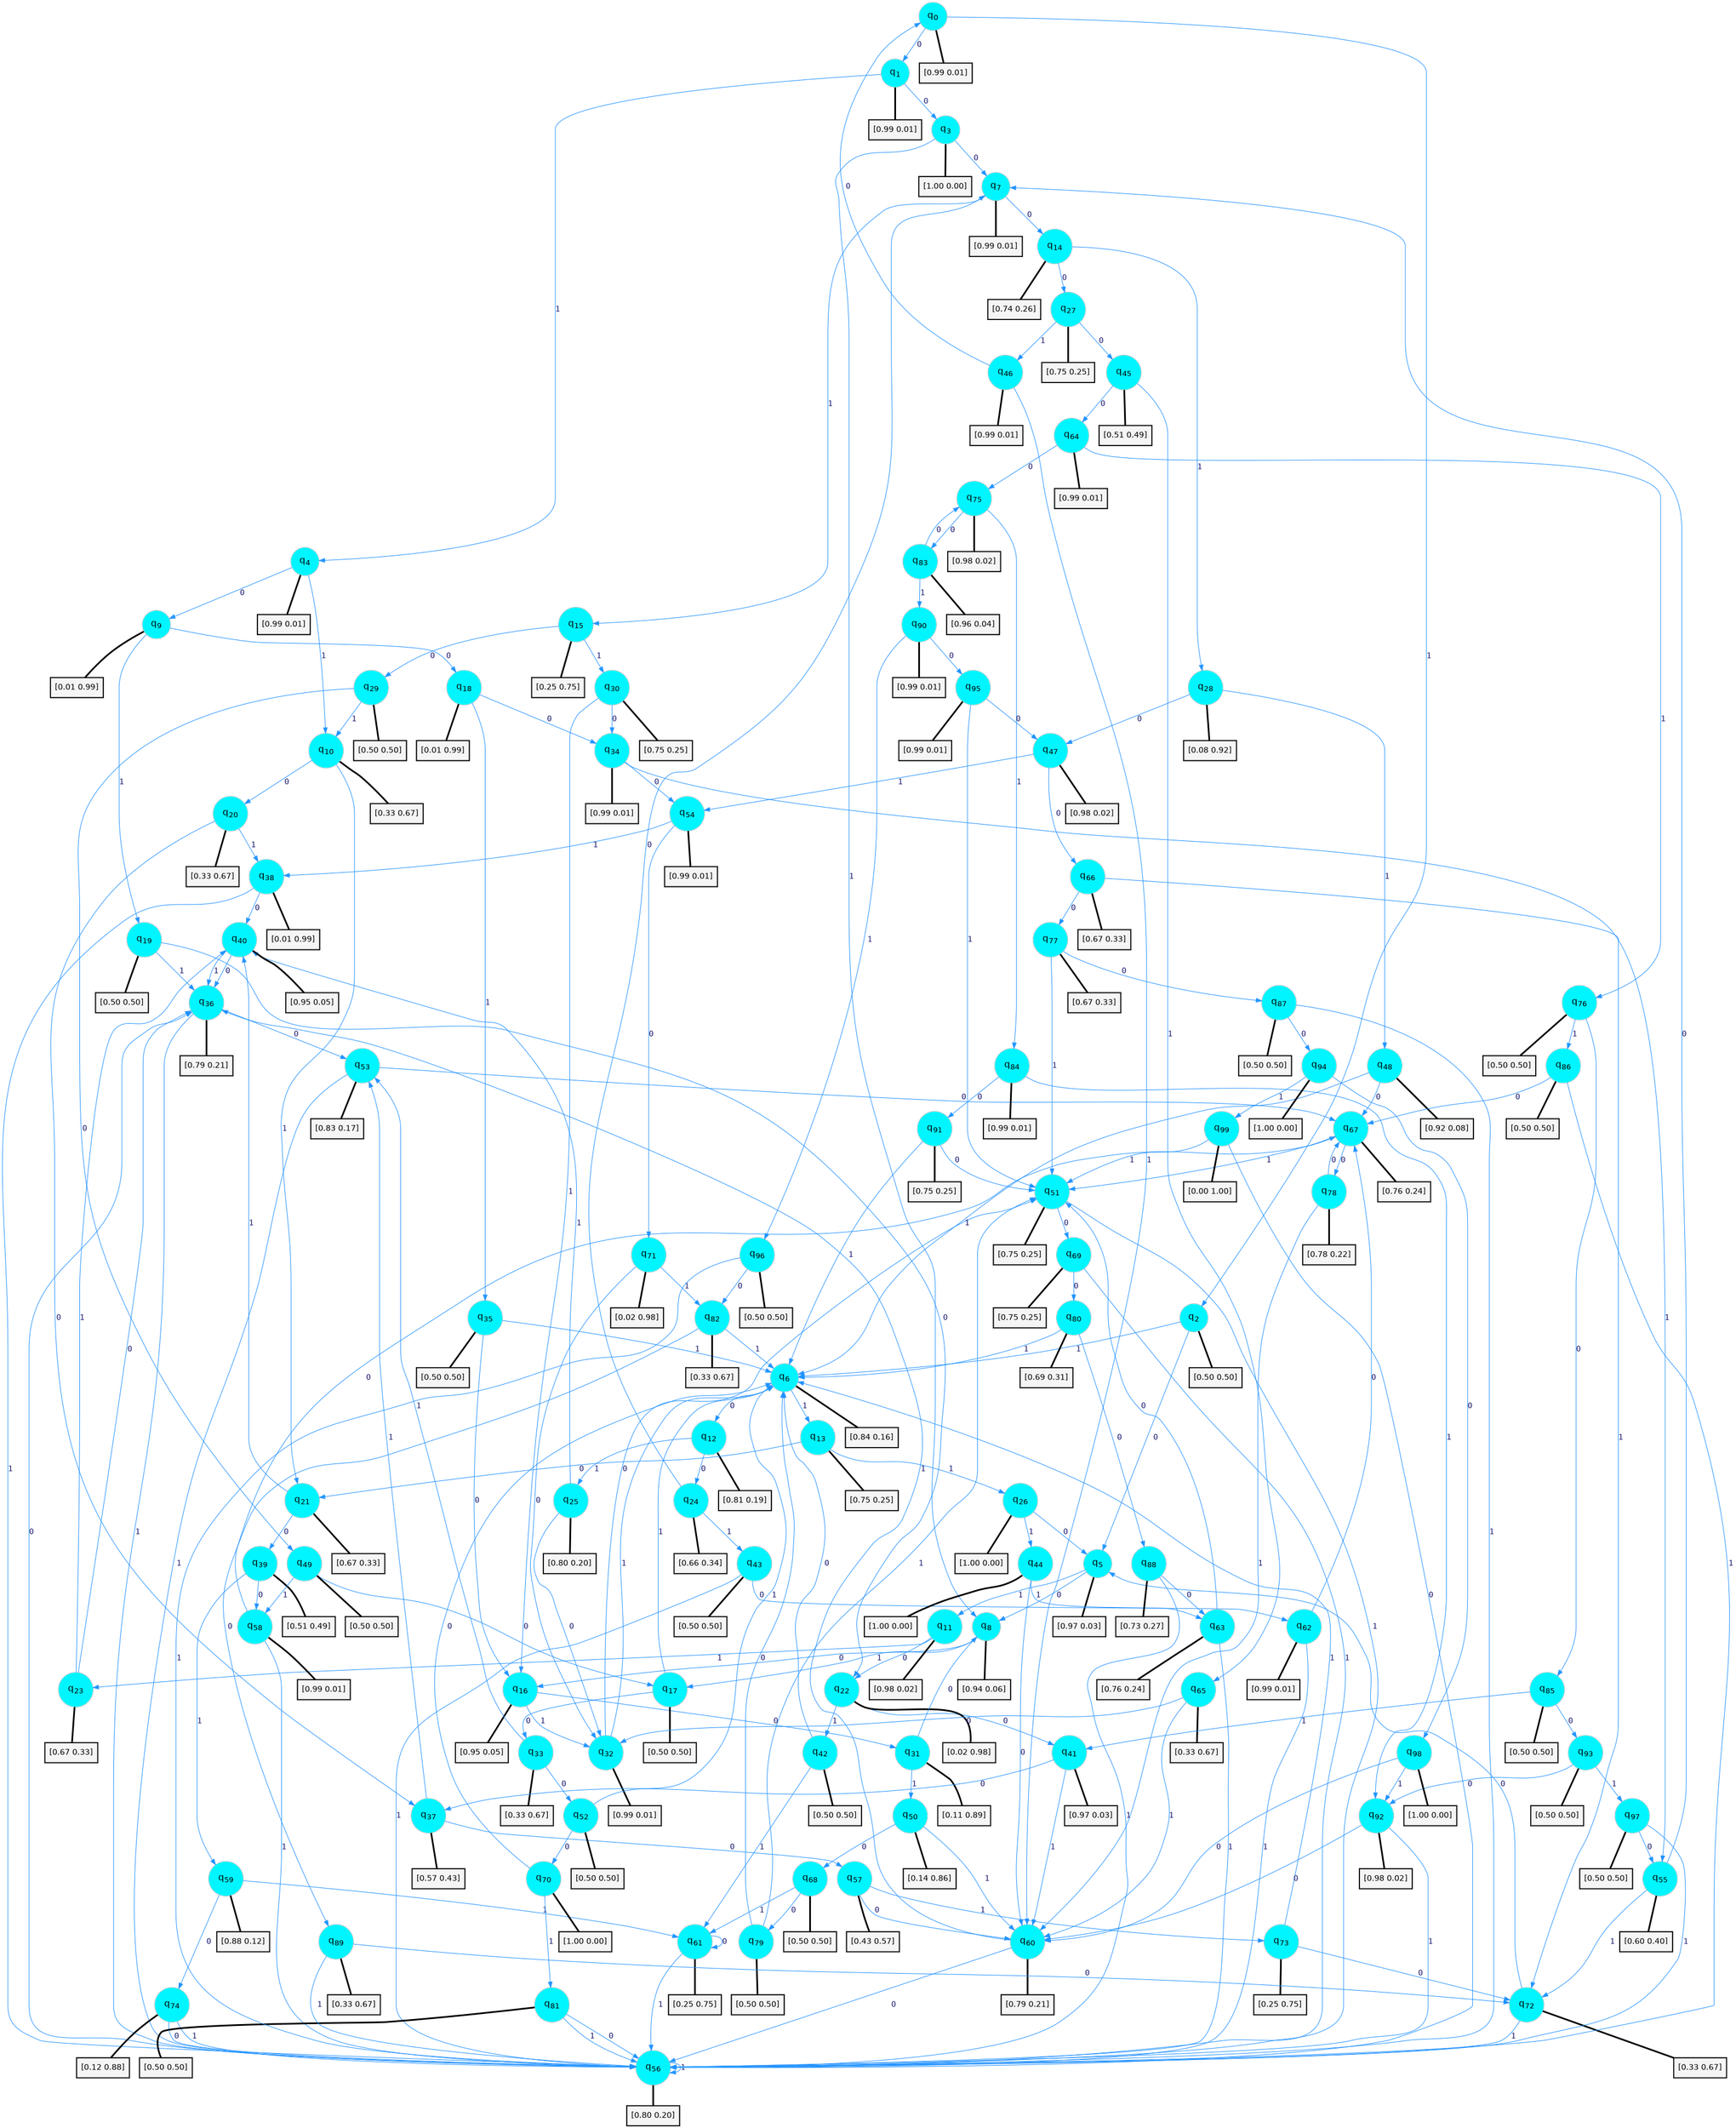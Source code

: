 digraph G {
graph [
bgcolor=transparent, dpi=300, rankdir=TD, size="40,25"];
node [
color=gray, fillcolor=turquoise1, fontcolor=black, fontname=Helvetica, fontsize=16, fontweight=bold, shape=circle, style=filled];
edge [
arrowsize=1, color=dodgerblue1, fontcolor=midnightblue, fontname=courier, fontweight=bold, penwidth=1, style=solid, weight=20];
0[label=<q<SUB>0</SUB>>];
1[label=<q<SUB>1</SUB>>];
2[label=<q<SUB>2</SUB>>];
3[label=<q<SUB>3</SUB>>];
4[label=<q<SUB>4</SUB>>];
5[label=<q<SUB>5</SUB>>];
6[label=<q<SUB>6</SUB>>];
7[label=<q<SUB>7</SUB>>];
8[label=<q<SUB>8</SUB>>];
9[label=<q<SUB>9</SUB>>];
10[label=<q<SUB>10</SUB>>];
11[label=<q<SUB>11</SUB>>];
12[label=<q<SUB>12</SUB>>];
13[label=<q<SUB>13</SUB>>];
14[label=<q<SUB>14</SUB>>];
15[label=<q<SUB>15</SUB>>];
16[label=<q<SUB>16</SUB>>];
17[label=<q<SUB>17</SUB>>];
18[label=<q<SUB>18</SUB>>];
19[label=<q<SUB>19</SUB>>];
20[label=<q<SUB>20</SUB>>];
21[label=<q<SUB>21</SUB>>];
22[label=<q<SUB>22</SUB>>];
23[label=<q<SUB>23</SUB>>];
24[label=<q<SUB>24</SUB>>];
25[label=<q<SUB>25</SUB>>];
26[label=<q<SUB>26</SUB>>];
27[label=<q<SUB>27</SUB>>];
28[label=<q<SUB>28</SUB>>];
29[label=<q<SUB>29</SUB>>];
30[label=<q<SUB>30</SUB>>];
31[label=<q<SUB>31</SUB>>];
32[label=<q<SUB>32</SUB>>];
33[label=<q<SUB>33</SUB>>];
34[label=<q<SUB>34</SUB>>];
35[label=<q<SUB>35</SUB>>];
36[label=<q<SUB>36</SUB>>];
37[label=<q<SUB>37</SUB>>];
38[label=<q<SUB>38</SUB>>];
39[label=<q<SUB>39</SUB>>];
40[label=<q<SUB>40</SUB>>];
41[label=<q<SUB>41</SUB>>];
42[label=<q<SUB>42</SUB>>];
43[label=<q<SUB>43</SUB>>];
44[label=<q<SUB>44</SUB>>];
45[label=<q<SUB>45</SUB>>];
46[label=<q<SUB>46</SUB>>];
47[label=<q<SUB>47</SUB>>];
48[label=<q<SUB>48</SUB>>];
49[label=<q<SUB>49</SUB>>];
50[label=<q<SUB>50</SUB>>];
51[label=<q<SUB>51</SUB>>];
52[label=<q<SUB>52</SUB>>];
53[label=<q<SUB>53</SUB>>];
54[label=<q<SUB>54</SUB>>];
55[label=<q<SUB>55</SUB>>];
56[label=<q<SUB>56</SUB>>];
57[label=<q<SUB>57</SUB>>];
58[label=<q<SUB>58</SUB>>];
59[label=<q<SUB>59</SUB>>];
60[label=<q<SUB>60</SUB>>];
61[label=<q<SUB>61</SUB>>];
62[label=<q<SUB>62</SUB>>];
63[label=<q<SUB>63</SUB>>];
64[label=<q<SUB>64</SUB>>];
65[label=<q<SUB>65</SUB>>];
66[label=<q<SUB>66</SUB>>];
67[label=<q<SUB>67</SUB>>];
68[label=<q<SUB>68</SUB>>];
69[label=<q<SUB>69</SUB>>];
70[label=<q<SUB>70</SUB>>];
71[label=<q<SUB>71</SUB>>];
72[label=<q<SUB>72</SUB>>];
73[label=<q<SUB>73</SUB>>];
74[label=<q<SUB>74</SUB>>];
75[label=<q<SUB>75</SUB>>];
76[label=<q<SUB>76</SUB>>];
77[label=<q<SUB>77</SUB>>];
78[label=<q<SUB>78</SUB>>];
79[label=<q<SUB>79</SUB>>];
80[label=<q<SUB>80</SUB>>];
81[label=<q<SUB>81</SUB>>];
82[label=<q<SUB>82</SUB>>];
83[label=<q<SUB>83</SUB>>];
84[label=<q<SUB>84</SUB>>];
85[label=<q<SUB>85</SUB>>];
86[label=<q<SUB>86</SUB>>];
87[label=<q<SUB>87</SUB>>];
88[label=<q<SUB>88</SUB>>];
89[label=<q<SUB>89</SUB>>];
90[label=<q<SUB>90</SUB>>];
91[label=<q<SUB>91</SUB>>];
92[label=<q<SUB>92</SUB>>];
93[label=<q<SUB>93</SUB>>];
94[label=<q<SUB>94</SUB>>];
95[label=<q<SUB>95</SUB>>];
96[label=<q<SUB>96</SUB>>];
97[label=<q<SUB>97</SUB>>];
98[label=<q<SUB>98</SUB>>];
99[label=<q<SUB>99</SUB>>];
100[label="[0.99 0.01]", shape=box,fontcolor=black, fontname=Helvetica, fontsize=14, penwidth=2, fillcolor=whitesmoke,color=black];
101[label="[0.99 0.01]", shape=box,fontcolor=black, fontname=Helvetica, fontsize=14, penwidth=2, fillcolor=whitesmoke,color=black];
102[label="[0.50 0.50]", shape=box,fontcolor=black, fontname=Helvetica, fontsize=14, penwidth=2, fillcolor=whitesmoke,color=black];
103[label="[1.00 0.00]", shape=box,fontcolor=black, fontname=Helvetica, fontsize=14, penwidth=2, fillcolor=whitesmoke,color=black];
104[label="[0.99 0.01]", shape=box,fontcolor=black, fontname=Helvetica, fontsize=14, penwidth=2, fillcolor=whitesmoke,color=black];
105[label="[0.97 0.03]", shape=box,fontcolor=black, fontname=Helvetica, fontsize=14, penwidth=2, fillcolor=whitesmoke,color=black];
106[label="[0.84 0.16]", shape=box,fontcolor=black, fontname=Helvetica, fontsize=14, penwidth=2, fillcolor=whitesmoke,color=black];
107[label="[0.99 0.01]", shape=box,fontcolor=black, fontname=Helvetica, fontsize=14, penwidth=2, fillcolor=whitesmoke,color=black];
108[label="[0.94 0.06]", shape=box,fontcolor=black, fontname=Helvetica, fontsize=14, penwidth=2, fillcolor=whitesmoke,color=black];
109[label="[0.01 0.99]", shape=box,fontcolor=black, fontname=Helvetica, fontsize=14, penwidth=2, fillcolor=whitesmoke,color=black];
110[label="[0.33 0.67]", shape=box,fontcolor=black, fontname=Helvetica, fontsize=14, penwidth=2, fillcolor=whitesmoke,color=black];
111[label="[0.98 0.02]", shape=box,fontcolor=black, fontname=Helvetica, fontsize=14, penwidth=2, fillcolor=whitesmoke,color=black];
112[label="[0.81 0.19]", shape=box,fontcolor=black, fontname=Helvetica, fontsize=14, penwidth=2, fillcolor=whitesmoke,color=black];
113[label="[0.75 0.25]", shape=box,fontcolor=black, fontname=Helvetica, fontsize=14, penwidth=2, fillcolor=whitesmoke,color=black];
114[label="[0.74 0.26]", shape=box,fontcolor=black, fontname=Helvetica, fontsize=14, penwidth=2, fillcolor=whitesmoke,color=black];
115[label="[0.25 0.75]", shape=box,fontcolor=black, fontname=Helvetica, fontsize=14, penwidth=2, fillcolor=whitesmoke,color=black];
116[label="[0.95 0.05]", shape=box,fontcolor=black, fontname=Helvetica, fontsize=14, penwidth=2, fillcolor=whitesmoke,color=black];
117[label="[0.50 0.50]", shape=box,fontcolor=black, fontname=Helvetica, fontsize=14, penwidth=2, fillcolor=whitesmoke,color=black];
118[label="[0.01 0.99]", shape=box,fontcolor=black, fontname=Helvetica, fontsize=14, penwidth=2, fillcolor=whitesmoke,color=black];
119[label="[0.50 0.50]", shape=box,fontcolor=black, fontname=Helvetica, fontsize=14, penwidth=2, fillcolor=whitesmoke,color=black];
120[label="[0.33 0.67]", shape=box,fontcolor=black, fontname=Helvetica, fontsize=14, penwidth=2, fillcolor=whitesmoke,color=black];
121[label="[0.67 0.33]", shape=box,fontcolor=black, fontname=Helvetica, fontsize=14, penwidth=2, fillcolor=whitesmoke,color=black];
122[label="[0.02 0.98]", shape=box,fontcolor=black, fontname=Helvetica, fontsize=14, penwidth=2, fillcolor=whitesmoke,color=black];
123[label="[0.67 0.33]", shape=box,fontcolor=black, fontname=Helvetica, fontsize=14, penwidth=2, fillcolor=whitesmoke,color=black];
124[label="[0.66 0.34]", shape=box,fontcolor=black, fontname=Helvetica, fontsize=14, penwidth=2, fillcolor=whitesmoke,color=black];
125[label="[0.80 0.20]", shape=box,fontcolor=black, fontname=Helvetica, fontsize=14, penwidth=2, fillcolor=whitesmoke,color=black];
126[label="[1.00 0.00]", shape=box,fontcolor=black, fontname=Helvetica, fontsize=14, penwidth=2, fillcolor=whitesmoke,color=black];
127[label="[0.75 0.25]", shape=box,fontcolor=black, fontname=Helvetica, fontsize=14, penwidth=2, fillcolor=whitesmoke,color=black];
128[label="[0.08 0.92]", shape=box,fontcolor=black, fontname=Helvetica, fontsize=14, penwidth=2, fillcolor=whitesmoke,color=black];
129[label="[0.50 0.50]", shape=box,fontcolor=black, fontname=Helvetica, fontsize=14, penwidth=2, fillcolor=whitesmoke,color=black];
130[label="[0.75 0.25]", shape=box,fontcolor=black, fontname=Helvetica, fontsize=14, penwidth=2, fillcolor=whitesmoke,color=black];
131[label="[0.11 0.89]", shape=box,fontcolor=black, fontname=Helvetica, fontsize=14, penwidth=2, fillcolor=whitesmoke,color=black];
132[label="[0.99 0.01]", shape=box,fontcolor=black, fontname=Helvetica, fontsize=14, penwidth=2, fillcolor=whitesmoke,color=black];
133[label="[0.33 0.67]", shape=box,fontcolor=black, fontname=Helvetica, fontsize=14, penwidth=2, fillcolor=whitesmoke,color=black];
134[label="[0.99 0.01]", shape=box,fontcolor=black, fontname=Helvetica, fontsize=14, penwidth=2, fillcolor=whitesmoke,color=black];
135[label="[0.50 0.50]", shape=box,fontcolor=black, fontname=Helvetica, fontsize=14, penwidth=2, fillcolor=whitesmoke,color=black];
136[label="[0.79 0.21]", shape=box,fontcolor=black, fontname=Helvetica, fontsize=14, penwidth=2, fillcolor=whitesmoke,color=black];
137[label="[0.57 0.43]", shape=box,fontcolor=black, fontname=Helvetica, fontsize=14, penwidth=2, fillcolor=whitesmoke,color=black];
138[label="[0.01 0.99]", shape=box,fontcolor=black, fontname=Helvetica, fontsize=14, penwidth=2, fillcolor=whitesmoke,color=black];
139[label="[0.51 0.49]", shape=box,fontcolor=black, fontname=Helvetica, fontsize=14, penwidth=2, fillcolor=whitesmoke,color=black];
140[label="[0.95 0.05]", shape=box,fontcolor=black, fontname=Helvetica, fontsize=14, penwidth=2, fillcolor=whitesmoke,color=black];
141[label="[0.97 0.03]", shape=box,fontcolor=black, fontname=Helvetica, fontsize=14, penwidth=2, fillcolor=whitesmoke,color=black];
142[label="[0.50 0.50]", shape=box,fontcolor=black, fontname=Helvetica, fontsize=14, penwidth=2, fillcolor=whitesmoke,color=black];
143[label="[0.50 0.50]", shape=box,fontcolor=black, fontname=Helvetica, fontsize=14, penwidth=2, fillcolor=whitesmoke,color=black];
144[label="[1.00 0.00]", shape=box,fontcolor=black, fontname=Helvetica, fontsize=14, penwidth=2, fillcolor=whitesmoke,color=black];
145[label="[0.51 0.49]", shape=box,fontcolor=black, fontname=Helvetica, fontsize=14, penwidth=2, fillcolor=whitesmoke,color=black];
146[label="[0.99 0.01]", shape=box,fontcolor=black, fontname=Helvetica, fontsize=14, penwidth=2, fillcolor=whitesmoke,color=black];
147[label="[0.98 0.02]", shape=box,fontcolor=black, fontname=Helvetica, fontsize=14, penwidth=2, fillcolor=whitesmoke,color=black];
148[label="[0.92 0.08]", shape=box,fontcolor=black, fontname=Helvetica, fontsize=14, penwidth=2, fillcolor=whitesmoke,color=black];
149[label="[0.50 0.50]", shape=box,fontcolor=black, fontname=Helvetica, fontsize=14, penwidth=2, fillcolor=whitesmoke,color=black];
150[label="[0.14 0.86]", shape=box,fontcolor=black, fontname=Helvetica, fontsize=14, penwidth=2, fillcolor=whitesmoke,color=black];
151[label="[0.75 0.25]", shape=box,fontcolor=black, fontname=Helvetica, fontsize=14, penwidth=2, fillcolor=whitesmoke,color=black];
152[label="[0.50 0.50]", shape=box,fontcolor=black, fontname=Helvetica, fontsize=14, penwidth=2, fillcolor=whitesmoke,color=black];
153[label="[0.83 0.17]", shape=box,fontcolor=black, fontname=Helvetica, fontsize=14, penwidth=2, fillcolor=whitesmoke,color=black];
154[label="[0.99 0.01]", shape=box,fontcolor=black, fontname=Helvetica, fontsize=14, penwidth=2, fillcolor=whitesmoke,color=black];
155[label="[0.60 0.40]", shape=box,fontcolor=black, fontname=Helvetica, fontsize=14, penwidth=2, fillcolor=whitesmoke,color=black];
156[label="[0.80 0.20]", shape=box,fontcolor=black, fontname=Helvetica, fontsize=14, penwidth=2, fillcolor=whitesmoke,color=black];
157[label="[0.43 0.57]", shape=box,fontcolor=black, fontname=Helvetica, fontsize=14, penwidth=2, fillcolor=whitesmoke,color=black];
158[label="[0.99 0.01]", shape=box,fontcolor=black, fontname=Helvetica, fontsize=14, penwidth=2, fillcolor=whitesmoke,color=black];
159[label="[0.88 0.12]", shape=box,fontcolor=black, fontname=Helvetica, fontsize=14, penwidth=2, fillcolor=whitesmoke,color=black];
160[label="[0.79 0.21]", shape=box,fontcolor=black, fontname=Helvetica, fontsize=14, penwidth=2, fillcolor=whitesmoke,color=black];
161[label="[0.25 0.75]", shape=box,fontcolor=black, fontname=Helvetica, fontsize=14, penwidth=2, fillcolor=whitesmoke,color=black];
162[label="[0.99 0.01]", shape=box,fontcolor=black, fontname=Helvetica, fontsize=14, penwidth=2, fillcolor=whitesmoke,color=black];
163[label="[0.76 0.24]", shape=box,fontcolor=black, fontname=Helvetica, fontsize=14, penwidth=2, fillcolor=whitesmoke,color=black];
164[label="[0.99 0.01]", shape=box,fontcolor=black, fontname=Helvetica, fontsize=14, penwidth=2, fillcolor=whitesmoke,color=black];
165[label="[0.33 0.67]", shape=box,fontcolor=black, fontname=Helvetica, fontsize=14, penwidth=2, fillcolor=whitesmoke,color=black];
166[label="[0.67 0.33]", shape=box,fontcolor=black, fontname=Helvetica, fontsize=14, penwidth=2, fillcolor=whitesmoke,color=black];
167[label="[0.76 0.24]", shape=box,fontcolor=black, fontname=Helvetica, fontsize=14, penwidth=2, fillcolor=whitesmoke,color=black];
168[label="[0.50 0.50]", shape=box,fontcolor=black, fontname=Helvetica, fontsize=14, penwidth=2, fillcolor=whitesmoke,color=black];
169[label="[0.75 0.25]", shape=box,fontcolor=black, fontname=Helvetica, fontsize=14, penwidth=2, fillcolor=whitesmoke,color=black];
170[label="[1.00 0.00]", shape=box,fontcolor=black, fontname=Helvetica, fontsize=14, penwidth=2, fillcolor=whitesmoke,color=black];
171[label="[0.02 0.98]", shape=box,fontcolor=black, fontname=Helvetica, fontsize=14, penwidth=2, fillcolor=whitesmoke,color=black];
172[label="[0.33 0.67]", shape=box,fontcolor=black, fontname=Helvetica, fontsize=14, penwidth=2, fillcolor=whitesmoke,color=black];
173[label="[0.25 0.75]", shape=box,fontcolor=black, fontname=Helvetica, fontsize=14, penwidth=2, fillcolor=whitesmoke,color=black];
174[label="[0.12 0.88]", shape=box,fontcolor=black, fontname=Helvetica, fontsize=14, penwidth=2, fillcolor=whitesmoke,color=black];
175[label="[0.98 0.02]", shape=box,fontcolor=black, fontname=Helvetica, fontsize=14, penwidth=2, fillcolor=whitesmoke,color=black];
176[label="[0.50 0.50]", shape=box,fontcolor=black, fontname=Helvetica, fontsize=14, penwidth=2, fillcolor=whitesmoke,color=black];
177[label="[0.67 0.33]", shape=box,fontcolor=black, fontname=Helvetica, fontsize=14, penwidth=2, fillcolor=whitesmoke,color=black];
178[label="[0.78 0.22]", shape=box,fontcolor=black, fontname=Helvetica, fontsize=14, penwidth=2, fillcolor=whitesmoke,color=black];
179[label="[0.50 0.50]", shape=box,fontcolor=black, fontname=Helvetica, fontsize=14, penwidth=2, fillcolor=whitesmoke,color=black];
180[label="[0.69 0.31]", shape=box,fontcolor=black, fontname=Helvetica, fontsize=14, penwidth=2, fillcolor=whitesmoke,color=black];
181[label="[0.50 0.50]", shape=box,fontcolor=black, fontname=Helvetica, fontsize=14, penwidth=2, fillcolor=whitesmoke,color=black];
182[label="[0.33 0.67]", shape=box,fontcolor=black, fontname=Helvetica, fontsize=14, penwidth=2, fillcolor=whitesmoke,color=black];
183[label="[0.96 0.04]", shape=box,fontcolor=black, fontname=Helvetica, fontsize=14, penwidth=2, fillcolor=whitesmoke,color=black];
184[label="[0.99 0.01]", shape=box,fontcolor=black, fontname=Helvetica, fontsize=14, penwidth=2, fillcolor=whitesmoke,color=black];
185[label="[0.50 0.50]", shape=box,fontcolor=black, fontname=Helvetica, fontsize=14, penwidth=2, fillcolor=whitesmoke,color=black];
186[label="[0.50 0.50]", shape=box,fontcolor=black, fontname=Helvetica, fontsize=14, penwidth=2, fillcolor=whitesmoke,color=black];
187[label="[0.50 0.50]", shape=box,fontcolor=black, fontname=Helvetica, fontsize=14, penwidth=2, fillcolor=whitesmoke,color=black];
188[label="[0.73 0.27]", shape=box,fontcolor=black, fontname=Helvetica, fontsize=14, penwidth=2, fillcolor=whitesmoke,color=black];
189[label="[0.33 0.67]", shape=box,fontcolor=black, fontname=Helvetica, fontsize=14, penwidth=2, fillcolor=whitesmoke,color=black];
190[label="[0.99 0.01]", shape=box,fontcolor=black, fontname=Helvetica, fontsize=14, penwidth=2, fillcolor=whitesmoke,color=black];
191[label="[0.75 0.25]", shape=box,fontcolor=black, fontname=Helvetica, fontsize=14, penwidth=2, fillcolor=whitesmoke,color=black];
192[label="[0.98 0.02]", shape=box,fontcolor=black, fontname=Helvetica, fontsize=14, penwidth=2, fillcolor=whitesmoke,color=black];
193[label="[0.50 0.50]", shape=box,fontcolor=black, fontname=Helvetica, fontsize=14, penwidth=2, fillcolor=whitesmoke,color=black];
194[label="[1.00 0.00]", shape=box,fontcolor=black, fontname=Helvetica, fontsize=14, penwidth=2, fillcolor=whitesmoke,color=black];
195[label="[0.99 0.01]", shape=box,fontcolor=black, fontname=Helvetica, fontsize=14, penwidth=2, fillcolor=whitesmoke,color=black];
196[label="[0.50 0.50]", shape=box,fontcolor=black, fontname=Helvetica, fontsize=14, penwidth=2, fillcolor=whitesmoke,color=black];
197[label="[0.50 0.50]", shape=box,fontcolor=black, fontname=Helvetica, fontsize=14, penwidth=2, fillcolor=whitesmoke,color=black];
198[label="[1.00 0.00]", shape=box,fontcolor=black, fontname=Helvetica, fontsize=14, penwidth=2, fillcolor=whitesmoke,color=black];
199[label="[0.00 1.00]", shape=box,fontcolor=black, fontname=Helvetica, fontsize=14, penwidth=2, fillcolor=whitesmoke,color=black];
0->1 [label=0];
0->2 [label=1];
0->100 [arrowhead=none, penwidth=3,color=black];
1->3 [label=0];
1->4 [label=1];
1->101 [arrowhead=none, penwidth=3,color=black];
2->5 [label=0];
2->6 [label=1];
2->102 [arrowhead=none, penwidth=3,color=black];
3->7 [label=0];
3->8 [label=1];
3->103 [arrowhead=none, penwidth=3,color=black];
4->9 [label=0];
4->10 [label=1];
4->104 [arrowhead=none, penwidth=3,color=black];
5->8 [label=0];
5->11 [label=1];
5->105 [arrowhead=none, penwidth=3,color=black];
6->12 [label=0];
6->13 [label=1];
6->106 [arrowhead=none, penwidth=3,color=black];
7->14 [label=0];
7->15 [label=1];
7->107 [arrowhead=none, penwidth=3,color=black];
8->16 [label=0];
8->17 [label=1];
8->108 [arrowhead=none, penwidth=3,color=black];
9->18 [label=0];
9->19 [label=1];
9->109 [arrowhead=none, penwidth=3,color=black];
10->20 [label=0];
10->21 [label=1];
10->110 [arrowhead=none, penwidth=3,color=black];
11->22 [label=0];
11->23 [label=1];
11->111 [arrowhead=none, penwidth=3,color=black];
12->24 [label=0];
12->25 [label=1];
12->112 [arrowhead=none, penwidth=3,color=black];
13->21 [label=0];
13->26 [label=1];
13->113 [arrowhead=none, penwidth=3,color=black];
14->27 [label=0];
14->28 [label=1];
14->114 [arrowhead=none, penwidth=3,color=black];
15->29 [label=0];
15->30 [label=1];
15->115 [arrowhead=none, penwidth=3,color=black];
16->31 [label=0];
16->32 [label=1];
16->116 [arrowhead=none, penwidth=3,color=black];
17->33 [label=0];
17->6 [label=1];
17->117 [arrowhead=none, penwidth=3,color=black];
18->34 [label=0];
18->35 [label=1];
18->118 [arrowhead=none, penwidth=3,color=black];
19->22 [label=0];
19->36 [label=1];
19->119 [arrowhead=none, penwidth=3,color=black];
20->37 [label=0];
20->38 [label=1];
20->120 [arrowhead=none, penwidth=3,color=black];
21->39 [label=0];
21->40 [label=1];
21->121 [arrowhead=none, penwidth=3,color=black];
22->41 [label=0];
22->42 [label=1];
22->122 [arrowhead=none, penwidth=3,color=black];
23->36 [label=0];
23->40 [label=1];
23->123 [arrowhead=none, penwidth=3,color=black];
24->7 [label=0];
24->43 [label=1];
24->124 [arrowhead=none, penwidth=3,color=black];
25->32 [label=0];
25->40 [label=1];
25->125 [arrowhead=none, penwidth=3,color=black];
26->5 [label=0];
26->44 [label=1];
26->126 [arrowhead=none, penwidth=3,color=black];
27->45 [label=0];
27->46 [label=1];
27->127 [arrowhead=none, penwidth=3,color=black];
28->47 [label=0];
28->48 [label=1];
28->128 [arrowhead=none, penwidth=3,color=black];
29->49 [label=0];
29->10 [label=1];
29->129 [arrowhead=none, penwidth=3,color=black];
30->34 [label=0];
30->16 [label=1];
30->130 [arrowhead=none, penwidth=3,color=black];
31->8 [label=0];
31->50 [label=1];
31->131 [arrowhead=none, penwidth=3,color=black];
32->51 [label=0];
32->6 [label=1];
32->132 [arrowhead=none, penwidth=3,color=black];
33->52 [label=0];
33->53 [label=1];
33->133 [arrowhead=none, penwidth=3,color=black];
34->54 [label=0];
34->55 [label=1];
34->134 [arrowhead=none, penwidth=3,color=black];
35->16 [label=0];
35->6 [label=1];
35->135 [arrowhead=none, penwidth=3,color=black];
36->53 [label=0];
36->56 [label=1];
36->136 [arrowhead=none, penwidth=3,color=black];
37->57 [label=0];
37->53 [label=1];
37->137 [arrowhead=none, penwidth=3,color=black];
38->40 [label=0];
38->56 [label=1];
38->138 [arrowhead=none, penwidth=3,color=black];
39->58 [label=0];
39->59 [label=1];
39->139 [arrowhead=none, penwidth=3,color=black];
40->36 [label=0];
40->36 [label=1];
40->140 [arrowhead=none, penwidth=3,color=black];
41->37 [label=0];
41->60 [label=1];
41->141 [arrowhead=none, penwidth=3,color=black];
42->6 [label=0];
42->61 [label=1];
42->142 [arrowhead=none, penwidth=3,color=black];
43->62 [label=0];
43->56 [label=1];
43->143 [arrowhead=none, penwidth=3,color=black];
44->60 [label=0];
44->63 [label=1];
44->144 [arrowhead=none, penwidth=3,color=black];
45->64 [label=0];
45->65 [label=1];
45->145 [arrowhead=none, penwidth=3,color=black];
46->0 [label=0];
46->60 [label=1];
46->146 [arrowhead=none, penwidth=3,color=black];
47->66 [label=0];
47->54 [label=1];
47->147 [arrowhead=none, penwidth=3,color=black];
48->67 [label=0];
48->6 [label=1];
48->148 [arrowhead=none, penwidth=3,color=black];
49->17 [label=0];
49->58 [label=1];
49->149 [arrowhead=none, penwidth=3,color=black];
50->68 [label=0];
50->60 [label=1];
50->150 [arrowhead=none, penwidth=3,color=black];
51->69 [label=0];
51->56 [label=1];
51->151 [arrowhead=none, penwidth=3,color=black];
52->70 [label=0];
52->6 [label=1];
52->152 [arrowhead=none, penwidth=3,color=black];
53->67 [label=0];
53->56 [label=1];
53->153 [arrowhead=none, penwidth=3,color=black];
54->71 [label=0];
54->38 [label=1];
54->154 [arrowhead=none, penwidth=3,color=black];
55->7 [label=0];
55->72 [label=1];
55->155 [arrowhead=none, penwidth=3,color=black];
56->36 [label=0];
56->56 [label=1];
56->156 [arrowhead=none, penwidth=3,color=black];
57->60 [label=0];
57->73 [label=1];
57->157 [arrowhead=none, penwidth=3,color=black];
58->67 [label=0];
58->56 [label=1];
58->158 [arrowhead=none, penwidth=3,color=black];
59->74 [label=0];
59->61 [label=1];
59->159 [arrowhead=none, penwidth=3,color=black];
60->56 [label=0];
60->36 [label=1];
60->160 [arrowhead=none, penwidth=3,color=black];
61->61 [label=0];
61->56 [label=1];
61->161 [arrowhead=none, penwidth=3,color=black];
62->67 [label=0];
62->56 [label=1];
62->162 [arrowhead=none, penwidth=3,color=black];
63->51 [label=0];
63->56 [label=1];
63->163 [arrowhead=none, penwidth=3,color=black];
64->75 [label=0];
64->76 [label=1];
64->164 [arrowhead=none, penwidth=3,color=black];
65->32 [label=0];
65->60 [label=1];
65->165 [arrowhead=none, penwidth=3,color=black];
66->77 [label=0];
66->72 [label=1];
66->166 [arrowhead=none, penwidth=3,color=black];
67->78 [label=0];
67->51 [label=1];
67->167 [arrowhead=none, penwidth=3,color=black];
68->79 [label=0];
68->61 [label=1];
68->168 [arrowhead=none, penwidth=3,color=black];
69->80 [label=0];
69->56 [label=1];
69->169 [arrowhead=none, penwidth=3,color=black];
70->6 [label=0];
70->81 [label=1];
70->170 [arrowhead=none, penwidth=3,color=black];
71->32 [label=0];
71->82 [label=1];
71->171 [arrowhead=none, penwidth=3,color=black];
72->5 [label=0];
72->56 [label=1];
72->172 [arrowhead=none, penwidth=3,color=black];
73->72 [label=0];
73->6 [label=1];
73->173 [arrowhead=none, penwidth=3,color=black];
74->56 [label=0];
74->56 [label=1];
74->174 [arrowhead=none, penwidth=3,color=black];
75->83 [label=0];
75->84 [label=1];
75->175 [arrowhead=none, penwidth=3,color=black];
76->85 [label=0];
76->86 [label=1];
76->176 [arrowhead=none, penwidth=3,color=black];
77->87 [label=0];
77->51 [label=1];
77->177 [arrowhead=none, penwidth=3,color=black];
78->67 [label=0];
78->60 [label=1];
78->178 [arrowhead=none, penwidth=3,color=black];
79->6 [label=0];
79->51 [label=1];
79->179 [arrowhead=none, penwidth=3,color=black];
80->88 [label=0];
80->6 [label=1];
80->180 [arrowhead=none, penwidth=3,color=black];
81->56 [label=0];
81->56 [label=1];
81->181 [arrowhead=none, penwidth=3,color=black];
82->89 [label=0];
82->6 [label=1];
82->182 [arrowhead=none, penwidth=3,color=black];
83->75 [label=0];
83->90 [label=1];
83->183 [arrowhead=none, penwidth=3,color=black];
84->91 [label=0];
84->92 [label=1];
84->184 [arrowhead=none, penwidth=3,color=black];
85->93 [label=0];
85->41 [label=1];
85->185 [arrowhead=none, penwidth=3,color=black];
86->67 [label=0];
86->56 [label=1];
86->186 [arrowhead=none, penwidth=3,color=black];
87->94 [label=0];
87->56 [label=1];
87->187 [arrowhead=none, penwidth=3,color=black];
88->63 [label=0];
88->56 [label=1];
88->188 [arrowhead=none, penwidth=3,color=black];
89->72 [label=0];
89->56 [label=1];
89->189 [arrowhead=none, penwidth=3,color=black];
90->95 [label=0];
90->96 [label=1];
90->190 [arrowhead=none, penwidth=3,color=black];
91->51 [label=0];
91->6 [label=1];
91->191 [arrowhead=none, penwidth=3,color=black];
92->60 [label=0];
92->56 [label=1];
92->192 [arrowhead=none, penwidth=3,color=black];
93->92 [label=0];
93->97 [label=1];
93->193 [arrowhead=none, penwidth=3,color=black];
94->98 [label=0];
94->99 [label=1];
94->194 [arrowhead=none, penwidth=3,color=black];
95->47 [label=0];
95->51 [label=1];
95->195 [arrowhead=none, penwidth=3,color=black];
96->82 [label=0];
96->56 [label=1];
96->196 [arrowhead=none, penwidth=3,color=black];
97->55 [label=0];
97->56 [label=1];
97->197 [arrowhead=none, penwidth=3,color=black];
98->60 [label=0];
98->92 [label=1];
98->198 [arrowhead=none, penwidth=3,color=black];
99->56 [label=0];
99->51 [label=1];
99->199 [arrowhead=none, penwidth=3,color=black];
}

